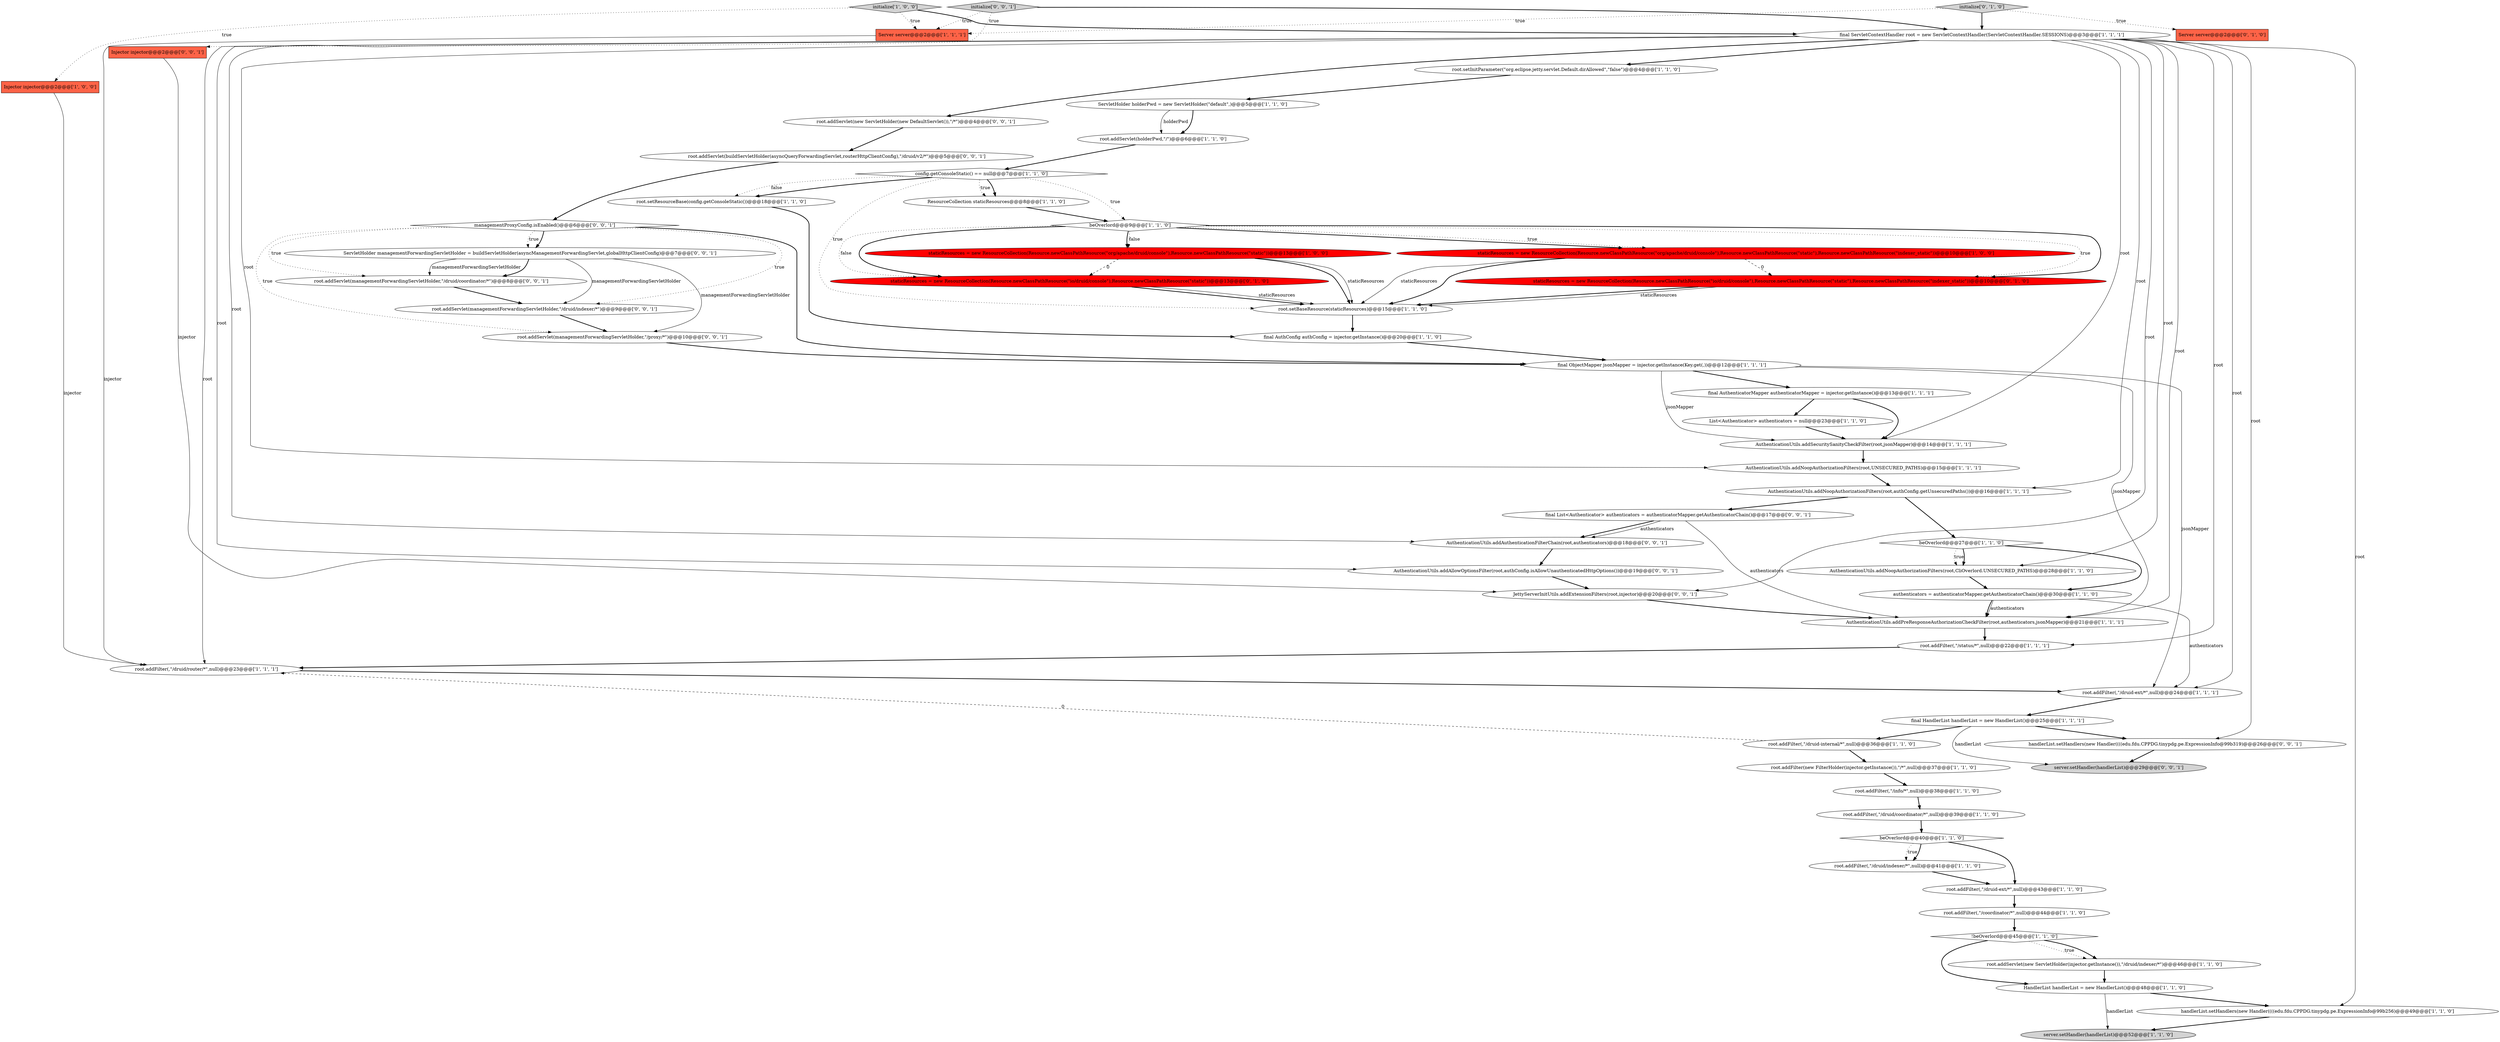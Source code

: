 digraph {
16 [style = filled, label = "root.addFilter(,\"/druid/router/*\",null)@@@23@@@['1', '1', '1']", fillcolor = white, shape = ellipse image = "AAA0AAABBB1BBB"];
41 [style = filled, label = "root.addFilter(,\"/info/*\",null)@@@38@@@['1', '1', '0']", fillcolor = white, shape = ellipse image = "AAA0AAABBB1BBB"];
53 [style = filled, label = "final List<Authenticator> authenticators = authenticatorMapper.getAuthenticatorChain()@@@17@@@['0', '0', '1']", fillcolor = white, shape = ellipse image = "AAA0AAABBB3BBB"];
33 [style = filled, label = "root.addFilter(,\"/status/*\",null)@@@22@@@['1', '1', '1']", fillcolor = white, shape = ellipse image = "AAA0AAABBB1BBB"];
27 [style = filled, label = "ServletHolder holderPwd = new ServletHolder(\"default\",)@@@5@@@['1', '1', '0']", fillcolor = white, shape = ellipse image = "AAA0AAABBB1BBB"];
52 [style = filled, label = "root.addServlet(buildServletHolder(asyncQueryForwardingServlet,routerHttpClientConfig),\"/druid/v2/*\")@@@5@@@['0', '0', '1']", fillcolor = white, shape = ellipse image = "AAA0AAABBB3BBB"];
35 [style = filled, label = "final HandlerList handlerList = new HandlerList()@@@25@@@['1', '1', '1']", fillcolor = white, shape = ellipse image = "AAA0AAABBB1BBB"];
9 [style = filled, label = "staticResources = new ResourceCollection(Resource.newClassPathResource(\"org/apache/druid/console\"),Resource.newClassPathResource(\"static\"),Resource.newClassPathResource(\"indexer_static\"))@@@10@@@['1', '0', '0']", fillcolor = red, shape = ellipse image = "AAA1AAABBB1BBB"];
57 [style = filled, label = "AuthenticationUtils.addAllowOptionsFilter(root,authConfig.isAllowUnauthenticatedHttpOptions())@@@19@@@['0', '0', '1']", fillcolor = white, shape = ellipse image = "AAA0AAABBB3BBB"];
25 [style = filled, label = "AuthenticationUtils.addNoopAuthorizationFilters(root,CliOverlord.UNSECURED_PATHS)@@@28@@@['1', '1', '0']", fillcolor = white, shape = ellipse image = "AAA0AAABBB1BBB"];
30 [style = filled, label = "root.addFilter(,\"/druid-ext/*\",null)@@@43@@@['1', '1', '0']", fillcolor = white, shape = ellipse image = "AAA0AAABBB1BBB"];
14 [style = filled, label = "Injector injector@@@2@@@['1', '0', '0']", fillcolor = tomato, shape = box image = "AAA0AAABBB1BBB"];
1 [style = filled, label = "beOverlord@@@9@@@['1', '1', '0']", fillcolor = white, shape = diamond image = "AAA0AAABBB1BBB"];
2 [style = filled, label = "root.addFilter(new FilterHolder(injector.getInstance()),\"/*\",null)@@@37@@@['1', '1', '0']", fillcolor = white, shape = ellipse image = "AAA0AAABBB1BBB"];
60 [style = filled, label = "AuthenticationUtils.addAuthenticationFilterChain(root,authenticators)@@@18@@@['0', '0', '1']", fillcolor = white, shape = ellipse image = "AAA0AAABBB3BBB"];
19 [style = filled, label = "Server server@@@2@@@['1', '1', '1']", fillcolor = tomato, shape = box image = "AAA0AAABBB1BBB"];
34 [style = filled, label = "ResourceCollection staticResources@@@8@@@['1', '1', '0']", fillcolor = white, shape = ellipse image = "AAA0AAABBB1BBB"];
0 [style = filled, label = "root.setInitParameter(\"org.eclipse.jetty.servlet.Default.dirAllowed\",\"false\")@@@4@@@['1', '1', '0']", fillcolor = white, shape = ellipse image = "AAA0AAABBB1BBB"];
40 [style = filled, label = "root.addFilter(,\"/druid-internal/*\",null)@@@36@@@['1', '1', '0']", fillcolor = white, shape = ellipse image = "AAA0AAABBB1BBB"];
18 [style = filled, label = "final AuthenticatorMapper authenticatorMapper = injector.getInstance()@@@13@@@['1', '1', '1']", fillcolor = white, shape = ellipse image = "AAA0AAABBB1BBB"];
26 [style = filled, label = "handlerList.setHandlers(new Handler((((edu.fdu.CPPDG.tinypdg.pe.ExpressionInfo@99b256)@@@49@@@['1', '1', '0']", fillcolor = white, shape = ellipse image = "AAA0AAABBB1BBB"];
3 [style = filled, label = "List<Authenticator> authenticators = null@@@23@@@['1', '1', '0']", fillcolor = white, shape = ellipse image = "AAA0AAABBB1BBB"];
29 [style = filled, label = "root.addServlet(holderPwd,\"/\")@@@6@@@['1', '1', '0']", fillcolor = white, shape = ellipse image = "AAA0AAABBB1BBB"];
37 [style = filled, label = "server.setHandler(handlerList)@@@52@@@['1', '1', '0']", fillcolor = lightgray, shape = ellipse image = "AAA0AAABBB1BBB"];
46 [style = filled, label = "handlerList.setHandlers(new Handler((((edu.fdu.CPPDG.tinypdg.pe.ExpressionInfo@99b319)@@@26@@@['0', '0', '1']", fillcolor = white, shape = ellipse image = "AAA0AAABBB3BBB"];
32 [style = filled, label = "root.addFilter(,\"/druid/indexer/*\",null)@@@41@@@['1', '1', '0']", fillcolor = white, shape = ellipse image = "AAA0AAABBB1BBB"];
42 [style = filled, label = "staticResources = new ResourceCollection(Resource.newClassPathResource(\"io/druid/console\"),Resource.newClassPathResource(\"static\"),Resource.newClassPathResource(\"indexer_static\"))@@@10@@@['0', '1', '0']", fillcolor = red, shape = ellipse image = "AAA1AAABBB2BBB"];
12 [style = filled, label = "beOverlord@@@27@@@['1', '1', '0']", fillcolor = white, shape = diamond image = "AAA0AAABBB1BBB"];
45 [style = filled, label = "staticResources = new ResourceCollection(Resource.newClassPathResource(\"io/druid/console\"),Resource.newClassPathResource(\"static\"))@@@13@@@['0', '1', '0']", fillcolor = red, shape = ellipse image = "AAA1AAABBB2BBB"];
56 [style = filled, label = "ServletHolder managementForwardingServletHolder = buildServletHolder(asyncManagementForwardingServlet,globalHttpClientConfig)@@@7@@@['0', '0', '1']", fillcolor = white, shape = ellipse image = "AAA0AAABBB3BBB"];
31 [style = filled, label = "AuthenticationUtils.addSecuritySanityCheckFilter(root,jsonMapper)@@@14@@@['1', '1', '1']", fillcolor = white, shape = ellipse image = "AAA0AAABBB1BBB"];
58 [style = filled, label = "root.addServlet(managementForwardingServletHolder,\"/proxy/*\")@@@10@@@['0', '0', '1']", fillcolor = white, shape = ellipse image = "AAA0AAABBB3BBB"];
8 [style = filled, label = "HandlerList handlerList = new HandlerList()@@@48@@@['1', '1', '0']", fillcolor = white, shape = ellipse image = "AAA0AAABBB1BBB"];
39 [style = filled, label = "!beOverlord@@@45@@@['1', '1', '0']", fillcolor = white, shape = diamond image = "AAA0AAABBB1BBB"];
24 [style = filled, label = "final ObjectMapper jsonMapper = injector.getInstance(Key.get(,))@@@12@@@['1', '1', '1']", fillcolor = white, shape = ellipse image = "AAA0AAABBB1BBB"];
15 [style = filled, label = "final AuthConfig authConfig = injector.getInstance()@@@20@@@['1', '1', '0']", fillcolor = white, shape = ellipse image = "AAA0AAABBB1BBB"];
36 [style = filled, label = "root.addFilter(,\"/coordinator/*\",null)@@@44@@@['1', '1', '0']", fillcolor = white, shape = ellipse image = "AAA0AAABBB1BBB"];
13 [style = filled, label = "config.getConsoleStatic() == null@@@7@@@['1', '1', '0']", fillcolor = white, shape = diamond image = "AAA0AAABBB1BBB"];
17 [style = filled, label = "authenticators = authenticatorMapper.getAuthenticatorChain()@@@30@@@['1', '1', '0']", fillcolor = white, shape = ellipse image = "AAA0AAABBB1BBB"];
48 [style = filled, label = "root.addServlet(managementForwardingServletHolder,\"/druid/coordinator/*\")@@@8@@@['0', '0', '1']", fillcolor = white, shape = ellipse image = "AAA0AAABBB3BBB"];
59 [style = filled, label = "managementProxyConfig.isEnabled()@@@6@@@['0', '0', '1']", fillcolor = white, shape = diamond image = "AAA0AAABBB3BBB"];
4 [style = filled, label = "beOverlord@@@40@@@['1', '1', '0']", fillcolor = white, shape = diamond image = "AAA0AAABBB1BBB"];
44 [style = filled, label = "initialize['0', '1', '0']", fillcolor = lightgray, shape = diamond image = "AAA0AAABBB2BBB"];
6 [style = filled, label = "initialize['1', '0', '0']", fillcolor = lightgray, shape = diamond image = "AAA0AAABBB1BBB"];
49 [style = filled, label = "root.addServlet(managementForwardingServletHolder,\"/druid/indexer/*\")@@@9@@@['0', '0', '1']", fillcolor = white, shape = ellipse image = "AAA0AAABBB3BBB"];
55 [style = filled, label = "JettyServerInitUtils.addExtensionFilters(root,injector)@@@20@@@['0', '0', '1']", fillcolor = white, shape = ellipse image = "AAA0AAABBB3BBB"];
47 [style = filled, label = "initialize['0', '0', '1']", fillcolor = lightgray, shape = diamond image = "AAA0AAABBB3BBB"];
28 [style = filled, label = "AuthenticationUtils.addNoopAuthorizationFilters(root,UNSECURED_PATHS)@@@15@@@['1', '1', '1']", fillcolor = white, shape = ellipse image = "AAA0AAABBB1BBB"];
38 [style = filled, label = "staticResources = new ResourceCollection(Resource.newClassPathResource(\"org/apache/druid/console\"),Resource.newClassPathResource(\"static\"))@@@13@@@['1', '0', '0']", fillcolor = red, shape = ellipse image = "AAA1AAABBB1BBB"];
20 [style = filled, label = "root.addFilter(,\"/druid-ext/*\",null)@@@24@@@['1', '1', '1']", fillcolor = white, shape = ellipse image = "AAA0AAABBB1BBB"];
22 [style = filled, label = "final ServletContextHandler root = new ServletContextHandler(ServletContextHandler.SESSIONS)@@@3@@@['1', '1', '1']", fillcolor = white, shape = ellipse image = "AAA0AAABBB1BBB"];
23 [style = filled, label = "root.addFilter(,\"/druid/coordinator/*\",null)@@@39@@@['1', '1', '0']", fillcolor = white, shape = ellipse image = "AAA0AAABBB1BBB"];
43 [style = filled, label = "Server server@@@2@@@['0', '1', '0']", fillcolor = tomato, shape = box image = "AAA0AAABBB2BBB"];
50 [style = filled, label = "server.setHandler(handlerList)@@@29@@@['0', '0', '1']", fillcolor = lightgray, shape = ellipse image = "AAA0AAABBB3BBB"];
51 [style = filled, label = "Injector injector@@@2@@@['0', '0', '1']", fillcolor = tomato, shape = box image = "AAA0AAABBB3BBB"];
54 [style = filled, label = "root.addServlet(new ServletHolder(new DefaultServlet()),\"/*\")@@@4@@@['0', '0', '1']", fillcolor = white, shape = ellipse image = "AAA0AAABBB3BBB"];
5 [style = filled, label = "root.addServlet(new ServletHolder(injector.getInstance()),\"/druid/indexer/*\")@@@46@@@['1', '1', '0']", fillcolor = white, shape = ellipse image = "AAA0AAABBB1BBB"];
11 [style = filled, label = "root.setBaseResource(staticResources)@@@15@@@['1', '1', '0']", fillcolor = white, shape = ellipse image = "AAA0AAABBB1BBB"];
21 [style = filled, label = "AuthenticationUtils.addPreResponseAuthorizationCheckFilter(root,authenticators,jsonMapper)@@@21@@@['1', '1', '1']", fillcolor = white, shape = ellipse image = "AAA0AAABBB1BBB"];
7 [style = filled, label = "root.setResourceBase(config.getConsoleStatic())@@@18@@@['1', '1', '0']", fillcolor = white, shape = ellipse image = "AAA0AAABBB1BBB"];
10 [style = filled, label = "AuthenticationUtils.addNoopAuthorizationFilters(root,authConfig.getUnsecuredPaths())@@@16@@@['1', '1', '1']", fillcolor = white, shape = ellipse image = "AAA0AAABBB1BBB"];
40->2 [style = bold, label=""];
18->3 [style = bold, label=""];
22->28 [style = solid, label="root"];
27->29 [style = solid, label="holderPwd"];
22->10 [style = solid, label="root"];
22->46 [style = solid, label="root"];
9->11 [style = bold, label=""];
6->22 [style = bold, label=""];
19->16 [style = solid, label="injector"];
10->53 [style = bold, label=""];
30->36 [style = bold, label=""];
24->31 [style = solid, label="jsonMapper"];
52->59 [style = bold, label=""];
6->19 [style = dotted, label="true"];
47->22 [style = bold, label=""];
8->37 [style = solid, label="handlerList"];
22->0 [style = bold, label=""];
10->12 [style = bold, label=""];
40->16 [style = dashed, label="0"];
39->5 [style = dotted, label="true"];
22->16 [style = solid, label="root"];
46->50 [style = bold, label=""];
53->60 [style = bold, label=""];
17->21 [style = bold, label=""];
13->7 [style = dotted, label="false"];
1->38 [style = bold, label=""];
54->52 [style = bold, label=""];
18->31 [style = bold, label=""];
13->34 [style = bold, label=""];
33->16 [style = bold, label=""];
48->49 [style = bold, label=""];
49->58 [style = bold, label=""];
38->11 [style = bold, label=""];
44->43 [style = dotted, label="true"];
57->55 [style = bold, label=""];
17->21 [style = solid, label="authenticators"];
1->45 [style = dotted, label="false"];
39->8 [style = bold, label=""];
56->49 [style = solid, label="managementForwardingServletHolder"];
59->49 [style = dotted, label="true"];
1->42 [style = bold, label=""];
24->18 [style = bold, label=""];
22->31 [style = solid, label="root"];
45->11 [style = bold, label=""];
1->42 [style = dotted, label="true"];
22->57 [style = solid, label="root"];
22->55 [style = solid, label="root"];
35->40 [style = bold, label=""];
60->57 [style = bold, label=""];
6->14 [style = dotted, label="true"];
22->26 [style = solid, label="root"];
47->51 [style = dotted, label="true"];
56->48 [style = bold, label=""];
26->37 [style = bold, label=""];
22->54 [style = bold, label=""];
14->16 [style = solid, label="injector"];
44->22 [style = bold, label=""];
31->28 [style = bold, label=""];
27->29 [style = bold, label=""];
56->58 [style = solid, label="managementForwardingServletHolder"];
4->32 [style = dotted, label="true"];
59->56 [style = bold, label=""];
16->20 [style = bold, label=""];
1->45 [style = bold, label=""];
12->25 [style = dotted, label="true"];
24->20 [style = solid, label="jsonMapper"];
13->34 [style = dotted, label="true"];
22->60 [style = solid, label="root"];
2->41 [style = bold, label=""];
9->42 [style = dashed, label="0"];
39->5 [style = bold, label=""];
47->19 [style = dotted, label="true"];
12->17 [style = bold, label=""];
58->24 [style = bold, label=""];
59->48 [style = dotted, label="true"];
22->25 [style = solid, label="root"];
22->33 [style = solid, label="root"];
32->30 [style = bold, label=""];
25->17 [style = bold, label=""];
36->39 [style = bold, label=""];
1->9 [style = bold, label=""];
22->20 [style = solid, label="root"];
42->11 [style = bold, label=""];
9->11 [style = solid, label="staticResources"];
51->55 [style = solid, label="injector"];
53->21 [style = solid, label="authenticators"];
1->9 [style = dotted, label="true"];
38->11 [style = solid, label="staticResources"];
7->15 [style = bold, label=""];
13->11 [style = dotted, label="true"];
59->58 [style = dotted, label="true"];
35->46 [style = bold, label=""];
1->38 [style = dotted, label="false"];
5->8 [style = bold, label=""];
53->60 [style = solid, label="authenticators"];
28->10 [style = bold, label=""];
55->21 [style = bold, label=""];
0->27 [style = bold, label=""];
34->1 [style = bold, label=""];
3->31 [style = bold, label=""];
21->33 [style = bold, label=""];
23->4 [style = bold, label=""];
17->20 [style = solid, label="authenticators"];
42->11 [style = solid, label="staticResources"];
11->15 [style = bold, label=""];
22->21 [style = solid, label="root"];
13->1 [style = dotted, label="true"];
59->56 [style = dotted, label="true"];
4->30 [style = bold, label=""];
13->7 [style = bold, label=""];
12->25 [style = bold, label=""];
15->24 [style = bold, label=""];
59->24 [style = bold, label=""];
45->11 [style = solid, label="staticResources"];
38->45 [style = dashed, label="0"];
20->35 [style = bold, label=""];
44->19 [style = dotted, label="true"];
56->48 [style = solid, label="managementForwardingServletHolder"];
41->23 [style = bold, label=""];
24->21 [style = solid, label="jsonMapper"];
35->50 [style = solid, label="handlerList"];
4->32 [style = bold, label=""];
8->26 [style = bold, label=""];
29->13 [style = bold, label=""];
}
